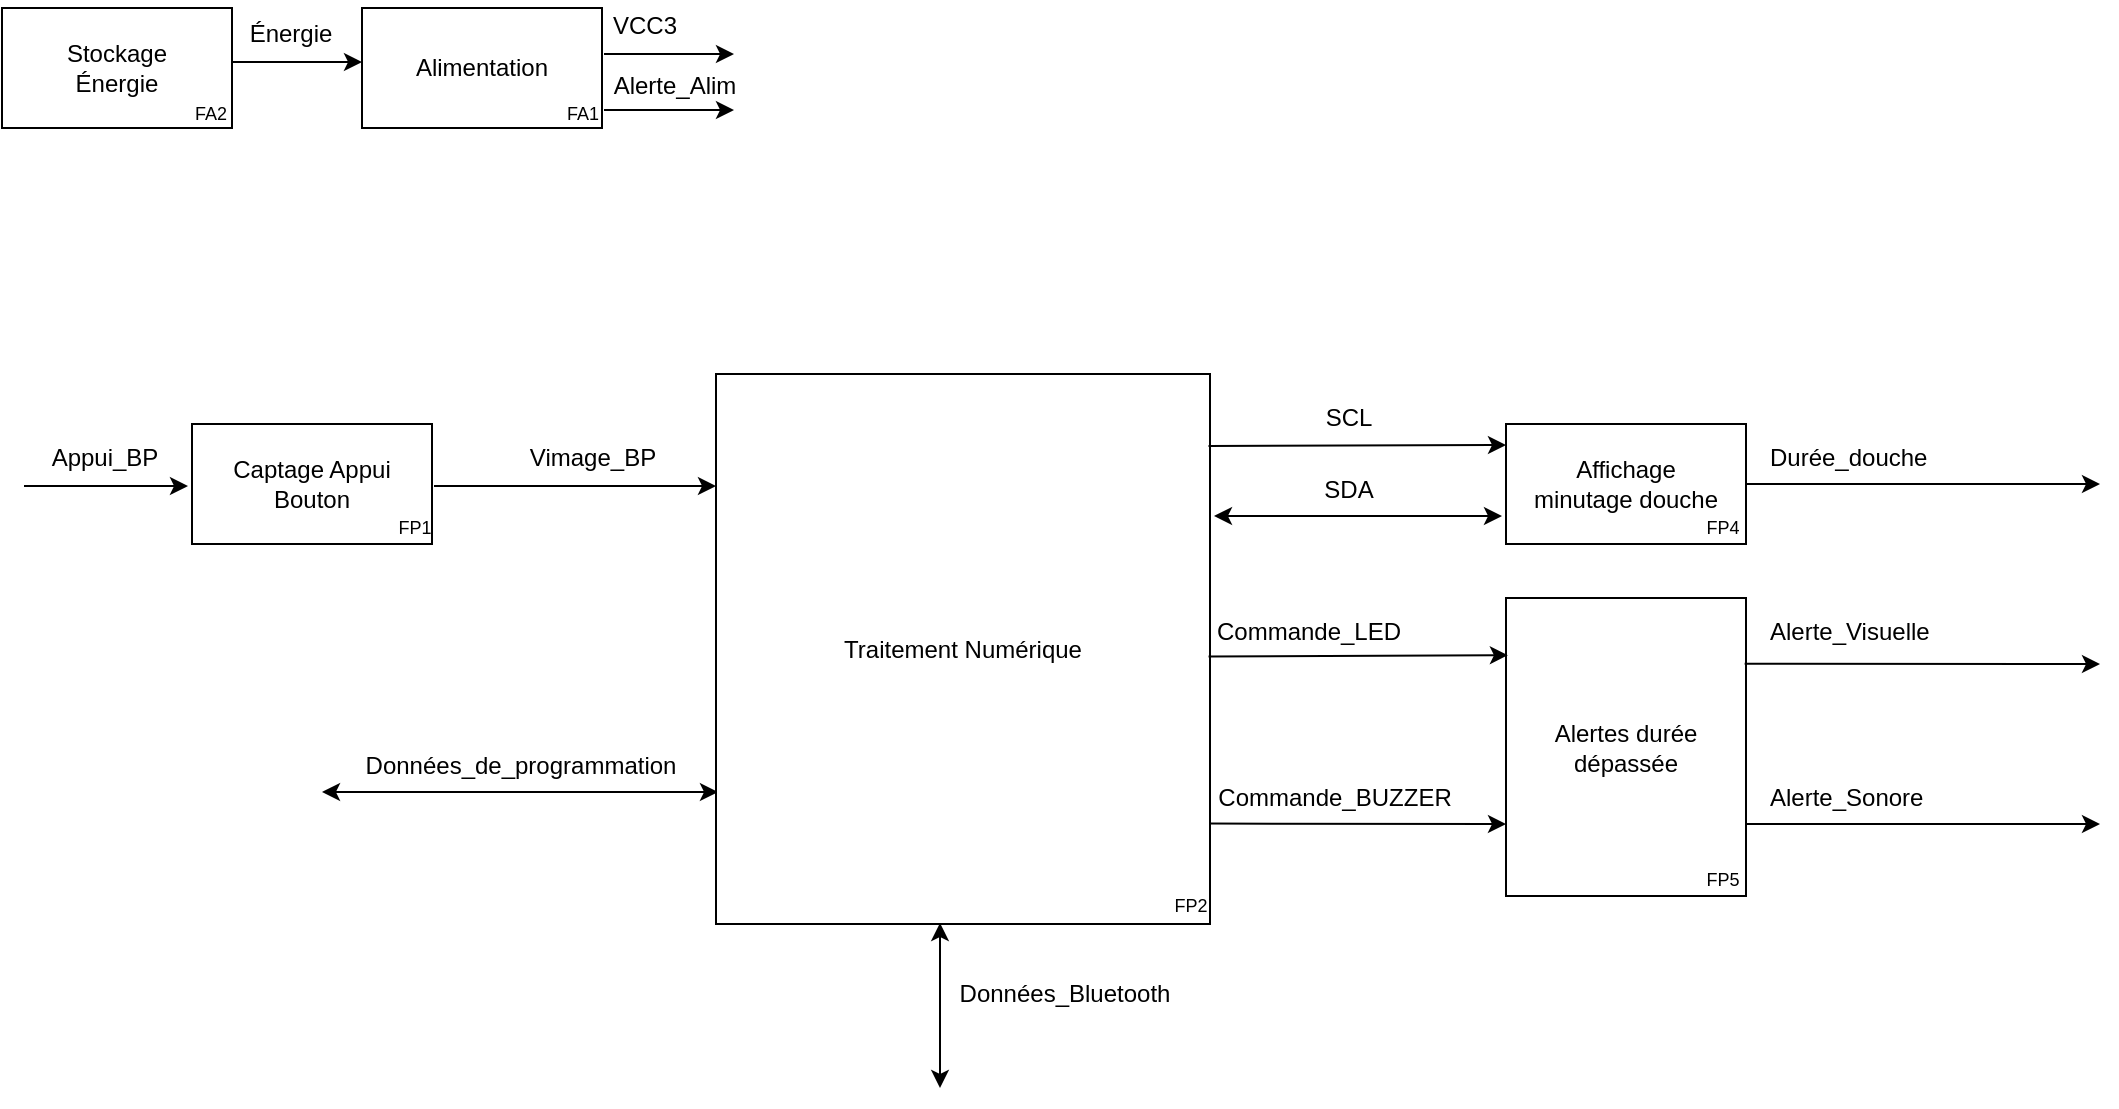 <mxfile version="24.7.17">
  <diagram name="Page-1" id="1XQOiZTyknqjsaOq8g1g">
    <mxGraphModel dx="1122" dy="693" grid="0" gridSize="10" guides="1" tooltips="1" connect="1" arrows="1" fold="1" page="0" pageScale="1" pageWidth="827" pageHeight="1169" background="none" math="0" shadow="0">
      <root>
        <mxCell id="0" />
        <mxCell id="1" parent="0" />
        <mxCell id="fBFzF7196MMoRbjvp8Xs-1" value="Alimentation" style="rounded=0;whiteSpace=wrap;html=1;labelBackgroundColor=none;" parent="1" vertex="1">
          <mxGeometry x="262" y="48" width="120" height="60" as="geometry" />
        </mxCell>
        <mxCell id="fBFzF7196MMoRbjvp8Xs-2" value="" style="endArrow=classic;html=1;rounded=0;labelBackgroundColor=none;fontColor=default;" parent="1" edge="1">
          <mxGeometry width="50" height="50" relative="1" as="geometry">
            <mxPoint x="383" y="71" as="sourcePoint" />
            <mxPoint x="448" y="71" as="targetPoint" />
          </mxGeometry>
        </mxCell>
        <mxCell id="fBFzF7196MMoRbjvp8Xs-3" value="VCC3" style="text;html=1;align=center;verticalAlign=middle;resizable=0;points=[];autosize=1;strokeColor=none;fillColor=none;labelBackgroundColor=none;" parent="1" vertex="1">
          <mxGeometry x="378" y="44" width="50" height="26" as="geometry" />
        </mxCell>
        <mxCell id="fBFzF7196MMoRbjvp8Xs-4" value="" style="endArrow=classic;html=1;rounded=0;labelBackgroundColor=none;fontColor=default;" parent="1" edge="1">
          <mxGeometry width="50" height="50" relative="1" as="geometry">
            <mxPoint x="383" y="99" as="sourcePoint" />
            <mxPoint x="448" y="99" as="targetPoint" />
          </mxGeometry>
        </mxCell>
        <mxCell id="fBFzF7196MMoRbjvp8Xs-5" value="&lt;span style=&quot;caret-color: rgb(0, 0, 0); text-align: start; text-wrap: wrap;&quot;&gt;&lt;font face=&quot;Helvetica&quot;&gt;Alerte_Alim&lt;/font&gt;&lt;/span&gt;" style="text;html=1;align=center;verticalAlign=middle;resizable=0;points=[];autosize=1;strokeColor=none;fillColor=none;labelBackgroundColor=none;" parent="1" vertex="1">
          <mxGeometry x="378" y="74" width="79" height="26" as="geometry" />
        </mxCell>
        <mxCell id="fBFzF7196MMoRbjvp8Xs-29" value="" style="endArrow=classic;startArrow=classic;html=1;rounded=0;entryX=1.006;entryY=1.077;entryDx=0;entryDy=0;entryPerimeter=0;labelBackgroundColor=none;fontColor=default;" parent="1" edge="1">
          <mxGeometry width="50" height="50" relative="1" as="geometry">
            <mxPoint x="242" y="440" as="sourcePoint" />
            <mxPoint x="439.99" y="440.002" as="targetPoint" />
          </mxGeometry>
        </mxCell>
        <mxCell id="fBFzF7196MMoRbjvp8Xs-30" value="Données_de_programmation" style="text;html=1;align=center;verticalAlign=middle;resizable=0;points=[];autosize=1;strokeColor=none;fillColor=none;labelBackgroundColor=none;" parent="1" vertex="1">
          <mxGeometry x="254" y="414" width="173" height="26" as="geometry" />
        </mxCell>
        <mxCell id="fBFzF7196MMoRbjvp8Xs-31" value="Traitement Numérique" style="rounded=0;whiteSpace=wrap;html=1;labelBackgroundColor=none;" parent="1" vertex="1">
          <mxGeometry x="439" y="231" width="247" height="275" as="geometry" />
        </mxCell>
        <mxCell id="fBFzF7196MMoRbjvp8Xs-32" value="Captage Appui Bouton" style="rounded=0;whiteSpace=wrap;html=1;labelBackgroundColor=none;" parent="1" vertex="1">
          <mxGeometry x="177" y="256" width="120" height="60" as="geometry" />
        </mxCell>
        <mxCell id="fBFzF7196MMoRbjvp8Xs-33" value="" style="endArrow=classic;html=1;rounded=0;labelBackgroundColor=none;fontColor=default;" parent="1" edge="1">
          <mxGeometry width="50" height="50" relative="1" as="geometry">
            <mxPoint x="93" y="287" as="sourcePoint" />
            <mxPoint x="175" y="287" as="targetPoint" />
          </mxGeometry>
        </mxCell>
        <mxCell id="fBFzF7196MMoRbjvp8Xs-34" value="Appui_BP" style="text;html=1;align=center;verticalAlign=middle;resizable=0;points=[];autosize=1;strokeColor=none;fillColor=none;labelBackgroundColor=none;" parent="1" vertex="1">
          <mxGeometry x="97" y="260" width="71" height="26" as="geometry" />
        </mxCell>
        <mxCell id="fBFzF7196MMoRbjvp8Xs-35" value="" style="endArrow=classic;html=1;rounded=0;labelBackgroundColor=none;fontColor=default;" parent="1" edge="1">
          <mxGeometry width="50" height="50" relative="1" as="geometry">
            <mxPoint x="298" y="287" as="sourcePoint" />
            <mxPoint x="439" y="287" as="targetPoint" />
          </mxGeometry>
        </mxCell>
        <mxCell id="fBFzF7196MMoRbjvp8Xs-36" value="Vimage_BP" style="text;html=1;align=center;verticalAlign=middle;resizable=0;points=[];autosize=1;strokeColor=none;fillColor=none;labelBackgroundColor=none;" parent="1" vertex="1">
          <mxGeometry x="336" y="260" width="81" height="26" as="geometry" />
        </mxCell>
        <mxCell id="fBFzF7196MMoRbjvp8Xs-40" value="Affichage&lt;br&gt;minutage douche" style="rounded=0;whiteSpace=wrap;html=1;labelBackgroundColor=none;" parent="1" vertex="1">
          <mxGeometry x="834" y="256" width="120" height="60" as="geometry" />
        </mxCell>
        <mxCell id="fBFzF7196MMoRbjvp8Xs-41" value="" style="endArrow=classic;html=1;rounded=0;exitX=0.997;exitY=0.131;exitDx=0;exitDy=0;exitPerimeter=0;labelBackgroundColor=none;fontColor=default;" parent="1" source="fBFzF7196MMoRbjvp8Xs-31" edge="1">
          <mxGeometry width="50" height="50" relative="1" as="geometry">
            <mxPoint x="691.259" y="268" as="sourcePoint" />
            <mxPoint x="834" y="266.5" as="targetPoint" />
          </mxGeometry>
        </mxCell>
        <mxCell id="fBFzF7196MMoRbjvp8Xs-42" value="SCL" style="text;html=1;align=center;verticalAlign=middle;resizable=0;points=[];autosize=1;strokeColor=none;fillColor=none;labelBackgroundColor=none;" parent="1" vertex="1">
          <mxGeometry x="734" y="240" width="41" height="26" as="geometry" />
        </mxCell>
        <mxCell id="fBFzF7196MMoRbjvp8Xs-43" value="" style="endArrow=classic;html=1;rounded=0;exitX=1;exitY=0.5;exitDx=0;exitDy=0;labelBackgroundColor=none;fontColor=default;" parent="1" source="fBFzF7196MMoRbjvp8Xs-40" edge="1">
          <mxGeometry width="50" height="50" relative="1" as="geometry">
            <mxPoint x="964" y="287" as="sourcePoint" />
            <mxPoint x="1131" y="286" as="targetPoint" />
          </mxGeometry>
        </mxCell>
        <mxCell id="fBFzF7196MMoRbjvp8Xs-44" value="Durée_douche" style="text;html=1;align=left;verticalAlign=middle;resizable=0;points=[];autosize=1;strokeColor=none;fillColor=none;labelBackgroundColor=none;" parent="1" vertex="1">
          <mxGeometry x="964" y="260" width="97" height="26" as="geometry" />
        </mxCell>
        <mxCell id="fBFzF7196MMoRbjvp8Xs-47" value="&lt;span style=&quot;caret-color: rgb(0, 0, 0); text-align: start;&quot;&gt;&lt;font face=&quot;Helvetica&quot;&gt;Alertes durée&lt;br&gt;dépassée&lt;/font&gt;&lt;/span&gt;" style="rounded=0;whiteSpace=wrap;html=1;labelBackgroundColor=none;" parent="1" vertex="1">
          <mxGeometry x="834" y="343" width="120" height="149" as="geometry" />
        </mxCell>
        <mxCell id="fBFzF7196MMoRbjvp8Xs-48" value="" style="endArrow=classic;html=1;rounded=0;exitX=0.048;exitY=0.97;exitDx=0;exitDy=0;exitPerimeter=0;labelBackgroundColor=none;fontColor=default;entryX=0.008;entryY=0.192;entryDx=0;entryDy=0;entryPerimeter=0;" parent="1" source="fBFzF7196MMoRbjvp8Xs-49" target="fBFzF7196MMoRbjvp8Xs-47" edge="1">
          <mxGeometry width="50" height="50" relative="1" as="geometry">
            <mxPoint x="699" y="374" as="sourcePoint" />
            <mxPoint x="830" y="376" as="targetPoint" />
          </mxGeometry>
        </mxCell>
        <mxCell id="fBFzF7196MMoRbjvp8Xs-49" value="Commande_LED" style="text;html=1;align=center;verticalAlign=middle;resizable=0;points=[];autosize=1;strokeColor=none;fillColor=none;labelBackgroundColor=none;" parent="1" vertex="1">
          <mxGeometry x="680" y="347" width="110" height="26" as="geometry" />
        </mxCell>
        <mxCell id="fBFzF7196MMoRbjvp8Xs-50" value="" style="endArrow=classic;html=1;rounded=0;exitX=0.986;exitY=0.221;exitDx=0;exitDy=0;labelBackgroundColor=none;fontColor=default;exitPerimeter=0;" parent="1" edge="1">
          <mxGeometry width="50" height="50" relative="1" as="geometry">
            <mxPoint x="953.32" y="375.929" as="sourcePoint" />
            <mxPoint x="1131" y="376" as="targetPoint" />
          </mxGeometry>
        </mxCell>
        <mxCell id="fBFzF7196MMoRbjvp8Xs-51" value="Alerte_Visuelle" style="text;html=1;align=left;verticalAlign=middle;resizable=0;points=[];autosize=1;strokeColor=none;fillColor=none;labelBackgroundColor=none;" parent="1" vertex="1">
          <mxGeometry x="964" y="347" width="98" height="26" as="geometry" />
        </mxCell>
        <mxCell id="fBFzF7196MMoRbjvp8Xs-53" value="" style="endArrow=classic;html=1;rounded=0;entryX=0;entryY=0.5;entryDx=0;entryDy=0;exitX=0.041;exitY=0.991;exitDx=0;exitDy=0;exitPerimeter=0;labelBackgroundColor=none;fontColor=default;" parent="1" source="fBFzF7196MMoRbjvp8Xs-54" edge="1">
          <mxGeometry width="50" height="50" relative="1" as="geometry">
            <mxPoint x="693" y="457" as="sourcePoint" />
            <mxPoint x="834" y="456" as="targetPoint" />
          </mxGeometry>
        </mxCell>
        <mxCell id="fBFzF7196MMoRbjvp8Xs-54" value="Commande_BUZZER" style="text;html=1;align=center;verticalAlign=middle;resizable=0;points=[];autosize=1;strokeColor=none;fillColor=none;labelBackgroundColor=none;" parent="1" vertex="1">
          <mxGeometry x="680" y="430" width="135" height="26" as="geometry" />
        </mxCell>
        <mxCell id="fBFzF7196MMoRbjvp8Xs-55" value="" style="endArrow=classic;html=1;rounded=0;exitX=1;exitY=0.5;exitDx=0;exitDy=0;labelBackgroundColor=none;fontColor=default;" parent="1" edge="1">
          <mxGeometry width="50" height="50" relative="1" as="geometry">
            <mxPoint x="954" y="456" as="sourcePoint" />
            <mxPoint x="1131" y="456" as="targetPoint" />
          </mxGeometry>
        </mxCell>
        <mxCell id="fBFzF7196MMoRbjvp8Xs-56" value="Alerte_Sonore" style="text;html=1;align=left;verticalAlign=middle;resizable=0;points=[];autosize=1;strokeColor=none;fillColor=none;labelBackgroundColor=none;" parent="1" vertex="1">
          <mxGeometry x="964" y="430" width="95" height="26" as="geometry" />
        </mxCell>
        <mxCell id="fBFzF7196MMoRbjvp8Xs-59" value="&lt;div style=&quot;text-align: start;&quot;&gt;&lt;span style=&quot;text-wrap-mode: wrap;&quot;&gt;Données_Bluetooth&lt;/span&gt;&lt;/div&gt;" style="text;html=1;align=center;verticalAlign=middle;resizable=0;points=[];autosize=1;strokeColor=none;fillColor=none;labelBackgroundColor=none;" parent="1" vertex="1">
          <mxGeometry x="551" y="528" width="123" height="26" as="geometry" />
        </mxCell>
        <mxCell id="fBFzF7196MMoRbjvp8Xs-64" value="&lt;font style=&quot;font-size: 9px;&quot;&gt;FA1&lt;/font&gt;" style="text;html=1;align=center;verticalAlign=middle;resizable=0;points=[];autosize=1;strokeColor=none;fillColor=none;" parent="1" vertex="1">
          <mxGeometry x="355" y="87" width="34" height="26" as="geometry" />
        </mxCell>
        <mxCell id="fBFzF7196MMoRbjvp8Xs-66" value="&lt;font style=&quot;font-size: 9px;&quot;&gt;FP1&lt;/font&gt;" style="text;html=1;align=center;verticalAlign=middle;resizable=0;points=[];autosize=1;strokeColor=none;fillColor=none;" parent="1" vertex="1">
          <mxGeometry x="270" y="294" width="35" height="26" as="geometry" />
        </mxCell>
        <mxCell id="fBFzF7196MMoRbjvp8Xs-67" value="&lt;span style=&quot;font-size: 9px;&quot;&gt;FP2&lt;/span&gt;" style="text;html=1;align=center;verticalAlign=middle;resizable=0;points=[];autosize=1;strokeColor=none;fillColor=none;" parent="1" vertex="1">
          <mxGeometry x="658" y="483" width="35" height="26" as="geometry" />
        </mxCell>
        <mxCell id="fBFzF7196MMoRbjvp8Xs-69" value="&lt;span style=&quot;font-size: 9px;&quot;&gt;FP4&lt;/span&gt;" style="text;html=1;align=center;verticalAlign=middle;resizable=0;points=[];autosize=1;strokeColor=none;fillColor=none;" parent="1" vertex="1">
          <mxGeometry x="924" y="294" width="35" height="26" as="geometry" />
        </mxCell>
        <mxCell id="fBFzF7196MMoRbjvp8Xs-71" value="&lt;span style=&quot;font-size: 9px;&quot;&gt;FP5&lt;/span&gt;" style="text;html=1;align=center;verticalAlign=middle;resizable=0;points=[];autosize=1;strokeColor=none;fillColor=none;" parent="1" vertex="1">
          <mxGeometry x="924" y="470" width="35" height="26" as="geometry" />
        </mxCell>
        <mxCell id="tS0H43HDTyxBNdnkDGYa-1" value="" style="endArrow=classic;startArrow=classic;html=1;rounded=0;" edge="1" parent="1">
          <mxGeometry width="50" height="50" relative="1" as="geometry">
            <mxPoint x="551" y="588" as="sourcePoint" />
            <mxPoint x="551" y="505.5" as="targetPoint" />
          </mxGeometry>
        </mxCell>
        <mxCell id="tS0H43HDTyxBNdnkDGYa-3" value="SDA" style="text;html=1;align=center;verticalAlign=middle;resizable=0;points=[];autosize=1;strokeColor=none;fillColor=none;labelBackgroundColor=none;" vertex="1" parent="1">
          <mxGeometry x="733" y="276" width="43" height="26" as="geometry" />
        </mxCell>
        <mxCell id="tS0H43HDTyxBNdnkDGYa-4" value="Stockage&lt;br&gt;Énergie" style="rounded=0;whiteSpace=wrap;html=1;labelBackgroundColor=none;" vertex="1" parent="1">
          <mxGeometry x="82" y="48" width="115" height="60" as="geometry" />
        </mxCell>
        <mxCell id="tS0H43HDTyxBNdnkDGYa-5" value="" style="endArrow=classic;html=1;rounded=0;labelBackgroundColor=none;fontColor=default;" edge="1" parent="1">
          <mxGeometry width="50" height="50" relative="1" as="geometry">
            <mxPoint x="197" y="75" as="sourcePoint" />
            <mxPoint x="262" y="75" as="targetPoint" />
          </mxGeometry>
        </mxCell>
        <mxCell id="tS0H43HDTyxBNdnkDGYa-6" value="Énergie" style="text;html=1;align=center;verticalAlign=middle;resizable=0;points=[];autosize=1;strokeColor=none;fillColor=none;labelBackgroundColor=none;" vertex="1" parent="1">
          <mxGeometry x="196.5" y="48" width="59" height="26" as="geometry" />
        </mxCell>
        <mxCell id="tS0H43HDTyxBNdnkDGYa-7" value="&lt;font style=&quot;font-size: 9px;&quot;&gt;FA2&lt;/font&gt;" style="text;html=1;align=center;verticalAlign=middle;resizable=0;points=[];autosize=1;strokeColor=none;fillColor=none;" vertex="1" parent="1">
          <mxGeometry x="169" y="87" width="34" height="26" as="geometry" />
        </mxCell>
        <mxCell id="tS0H43HDTyxBNdnkDGYa-9" value="" style="endArrow=classic;startArrow=classic;html=1;rounded=0;" edge="1" parent="1">
          <mxGeometry width="50" height="50" relative="1" as="geometry">
            <mxPoint x="832" y="302" as="sourcePoint" />
            <mxPoint x="688" y="302" as="targetPoint" />
          </mxGeometry>
        </mxCell>
      </root>
    </mxGraphModel>
  </diagram>
</mxfile>

